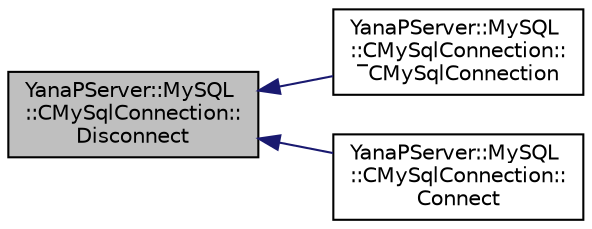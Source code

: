 digraph "YanaPServer::MySQL::CMySqlConnection::Disconnect"
{
  edge [fontname="Helvetica",fontsize="10",labelfontname="Helvetica",labelfontsize="10"];
  node [fontname="Helvetica",fontsize="10",shape=record];
  rankdir="LR";
  Node8 [label="YanaPServer::MySQL\l::CMySqlConnection::\lDisconnect",height=0.2,width=0.4,color="black", fillcolor="grey75", style="filled", fontcolor="black"];
  Node8 -> Node9 [dir="back",color="midnightblue",fontsize="10",style="solid",fontname="Helvetica"];
  Node9 [label="YanaPServer::MySQL\l::CMySqlConnection::\l‾CMySqlConnection",height=0.2,width=0.4,color="black", fillcolor="white", style="filled",URL="$class_yana_p_server_1_1_my_s_q_l_1_1_c_my_sql_connection.html#af36bf66b34727c1b11b64807e2a01ef6",tooltip="デストラクタ "];
  Node8 -> Node10 [dir="back",color="midnightblue",fontsize="10",style="solid",fontname="Helvetica"];
  Node10 [label="YanaPServer::MySQL\l::CMySqlConnection::\lConnect",height=0.2,width=0.4,color="black", fillcolor="white", style="filled",URL="$class_yana_p_server_1_1_my_s_q_l_1_1_c_my_sql_connection.html#a069873b393715119fb69e52b850e86a0",tooltip="接続 "];
}
